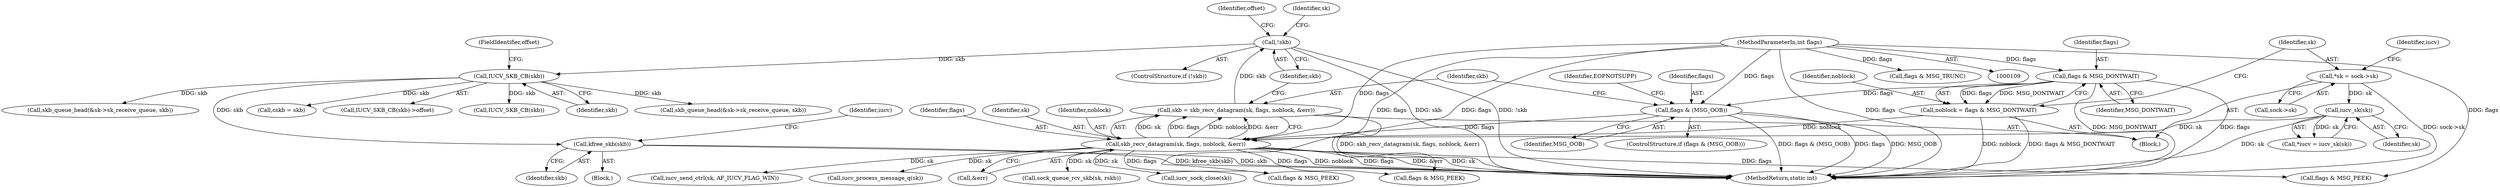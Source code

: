 digraph "0_linux_f3d3342602f8bcbf37d7c46641cb9bca7618eb1c_18@API" {
"1000315" [label="(Call,kfree_skb(skb))"];
"1000203" [label="(Call,IUCV_SKB_CB(skb))"];
"1000187" [label="(Call,!skb)"];
"1000178" [label="(Call,skb = skb_recv_datagram(sk, flags, noblock, &err))"];
"1000180" [label="(Call,skb_recv_datagram(sk, flags, noblock, &err))"];
"1000131" [label="(Call,iucv_sk(sk))"];
"1000123" [label="(Call,*sk = sock->sk)"];
"1000172" [label="(Call,flags & (MSG_OOB))"];
"1000119" [label="(Call,flags & MSG_DONTWAIT)"];
"1000114" [label="(MethodParameterIn,int flags)"];
"1000117" [label="(Call,noblock = flags & MSG_DONTWAIT)"];
"1000205" [label="(FieldIdentifier,offset)"];
"1000201" [label="(Identifier,offset)"];
"1000371" [label="(Call,sock_queue_rcv_skb(sk, rskb))"];
"1000280" [label="(Call,skb_queue_head(&sk->sk_receive_queue, skb))"];
"1000316" [label="(Identifier,skb)"];
"1000315" [label="(Call,kfree_skb(skb))"];
"1000193" [label="(Identifier,sk)"];
"1000182" [label="(Identifier,flags)"];
"1000117" [label="(Call,noblock = flags & MSG_DONTWAIT)"];
"1000119" [label="(Call,flags & MSG_DONTWAIT)"];
"1000203" [label="(Call,IUCV_SKB_CB(skb))"];
"1000320" [label="(Identifier,iucv)"];
"1000179" [label="(Identifier,skb)"];
"1000293" [label="(Block,)"];
"1000342" [label="(Call,iucv_sock_close(sk))"];
"1000174" [label="(Identifier,MSG_OOB)"];
"1000120" [label="(Identifier,flags)"];
"1000171" [label="(ControlStructure,if (flags & (MSG_OOB)))"];
"1000225" [label="(Call,cskb = skb)"];
"1000277" [label="(Call,flags & MSG_PEEK)"];
"1000202" [label="(Call,IUCV_SKB_CB(skb)->offset)"];
"1000239" [label="(Call,flags & MSG_PEEK)"];
"1000187" [label="(Call,!skb)"];
"1000178" [label="(Call,skb = skb_recv_datagram(sk, flags, noblock, &err))"];
"1000180" [label="(Call,skb_recv_datagram(sk, flags, noblock, &err))"];
"1000181" [label="(Identifier,sk)"];
"1000308" [label="(Call,IUCV_SKB_CB(skb))"];
"1000186" [label="(ControlStructure,if (!skb))"];
"1000125" [label="(Call,sock->sk)"];
"1000177" [label="(Identifier,EOPNOTSUPP)"];
"1000131" [label="(Call,iucv_sk(sk))"];
"1000204" [label="(Identifier,skb)"];
"1000242" [label="(Call,skb_queue_head(&sk->sk_receive_queue, skb))"];
"1000290" [label="(Call,flags & MSG_PEEK)"];
"1000424" [label="(Call,iucv_send_ctrl(sk, AF_IUCV_FLAG_WIN))"];
"1000173" [label="(Identifier,flags)"];
"1000132" [label="(Identifier,sk)"];
"1000118" [label="(Identifier,noblock)"];
"1000115" [label="(Block,)"];
"1000460" [label="(MethodReturn,static int)"];
"1000121" [label="(Identifier,MSG_DONTWAIT)"];
"1000114" [label="(MethodParameterIn,int flags)"];
"1000407" [label="(Call,iucv_process_message_q(sk))"];
"1000123" [label="(Call,*sk = sock->sk)"];
"1000184" [label="(Call,&err)"];
"1000130" [label="(Identifier,iucv)"];
"1000124" [label="(Identifier,sk)"];
"1000129" [label="(Call,*iucv = iucv_sk(sk))"];
"1000183" [label="(Identifier,noblock)"];
"1000188" [label="(Identifier,skb)"];
"1000452" [label="(Call,flags & MSG_TRUNC)"];
"1000172" [label="(Call,flags & (MSG_OOB))"];
"1000315" -> "1000293"  [label="AST: "];
"1000315" -> "1000316"  [label="CFG: "];
"1000316" -> "1000315"  [label="AST: "];
"1000320" -> "1000315"  [label="CFG: "];
"1000315" -> "1000460"  [label="DDG: kfree_skb(skb)"];
"1000315" -> "1000460"  [label="DDG: skb"];
"1000203" -> "1000315"  [label="DDG: skb"];
"1000203" -> "1000202"  [label="AST: "];
"1000203" -> "1000204"  [label="CFG: "];
"1000204" -> "1000203"  [label="AST: "];
"1000205" -> "1000203"  [label="CFG: "];
"1000187" -> "1000203"  [label="DDG: skb"];
"1000203" -> "1000225"  [label="DDG: skb"];
"1000203" -> "1000242"  [label="DDG: skb"];
"1000203" -> "1000280"  [label="DDG: skb"];
"1000203" -> "1000308"  [label="DDG: skb"];
"1000187" -> "1000186"  [label="AST: "];
"1000187" -> "1000188"  [label="CFG: "];
"1000188" -> "1000187"  [label="AST: "];
"1000193" -> "1000187"  [label="CFG: "];
"1000201" -> "1000187"  [label="CFG: "];
"1000187" -> "1000460"  [label="DDG: skb"];
"1000187" -> "1000460"  [label="DDG: !skb"];
"1000178" -> "1000187"  [label="DDG: skb"];
"1000178" -> "1000115"  [label="AST: "];
"1000178" -> "1000180"  [label="CFG: "];
"1000179" -> "1000178"  [label="AST: "];
"1000180" -> "1000178"  [label="AST: "];
"1000188" -> "1000178"  [label="CFG: "];
"1000178" -> "1000460"  [label="DDG: skb_recv_datagram(sk, flags, noblock, &err)"];
"1000180" -> "1000178"  [label="DDG: sk"];
"1000180" -> "1000178"  [label="DDG: flags"];
"1000180" -> "1000178"  [label="DDG: noblock"];
"1000180" -> "1000178"  [label="DDG: &err"];
"1000180" -> "1000184"  [label="CFG: "];
"1000181" -> "1000180"  [label="AST: "];
"1000182" -> "1000180"  [label="AST: "];
"1000183" -> "1000180"  [label="AST: "];
"1000184" -> "1000180"  [label="AST: "];
"1000180" -> "1000460"  [label="DDG: flags"];
"1000180" -> "1000460"  [label="DDG: &err"];
"1000180" -> "1000460"  [label="DDG: sk"];
"1000180" -> "1000460"  [label="DDG: noblock"];
"1000131" -> "1000180"  [label="DDG: sk"];
"1000172" -> "1000180"  [label="DDG: flags"];
"1000114" -> "1000180"  [label="DDG: flags"];
"1000117" -> "1000180"  [label="DDG: noblock"];
"1000180" -> "1000239"  [label="DDG: flags"];
"1000180" -> "1000277"  [label="DDG: flags"];
"1000180" -> "1000290"  [label="DDG: flags"];
"1000180" -> "1000342"  [label="DDG: sk"];
"1000180" -> "1000371"  [label="DDG: sk"];
"1000180" -> "1000407"  [label="DDG: sk"];
"1000180" -> "1000424"  [label="DDG: sk"];
"1000131" -> "1000129"  [label="AST: "];
"1000131" -> "1000132"  [label="CFG: "];
"1000132" -> "1000131"  [label="AST: "];
"1000129" -> "1000131"  [label="CFG: "];
"1000131" -> "1000460"  [label="DDG: sk"];
"1000131" -> "1000129"  [label="DDG: sk"];
"1000123" -> "1000131"  [label="DDG: sk"];
"1000123" -> "1000115"  [label="AST: "];
"1000123" -> "1000125"  [label="CFG: "];
"1000124" -> "1000123"  [label="AST: "];
"1000125" -> "1000123"  [label="AST: "];
"1000130" -> "1000123"  [label="CFG: "];
"1000123" -> "1000460"  [label="DDG: sock->sk"];
"1000172" -> "1000171"  [label="AST: "];
"1000172" -> "1000174"  [label="CFG: "];
"1000173" -> "1000172"  [label="AST: "];
"1000174" -> "1000172"  [label="AST: "];
"1000177" -> "1000172"  [label="CFG: "];
"1000179" -> "1000172"  [label="CFG: "];
"1000172" -> "1000460"  [label="DDG: flags & (MSG_OOB)"];
"1000172" -> "1000460"  [label="DDG: flags"];
"1000172" -> "1000460"  [label="DDG: MSG_OOB"];
"1000119" -> "1000172"  [label="DDG: flags"];
"1000114" -> "1000172"  [label="DDG: flags"];
"1000119" -> "1000117"  [label="AST: "];
"1000119" -> "1000121"  [label="CFG: "];
"1000120" -> "1000119"  [label="AST: "];
"1000121" -> "1000119"  [label="AST: "];
"1000117" -> "1000119"  [label="CFG: "];
"1000119" -> "1000460"  [label="DDG: MSG_DONTWAIT"];
"1000119" -> "1000460"  [label="DDG: flags"];
"1000119" -> "1000117"  [label="DDG: flags"];
"1000119" -> "1000117"  [label="DDG: MSG_DONTWAIT"];
"1000114" -> "1000119"  [label="DDG: flags"];
"1000114" -> "1000109"  [label="AST: "];
"1000114" -> "1000460"  [label="DDG: flags"];
"1000114" -> "1000239"  [label="DDG: flags"];
"1000114" -> "1000277"  [label="DDG: flags"];
"1000114" -> "1000290"  [label="DDG: flags"];
"1000114" -> "1000452"  [label="DDG: flags"];
"1000117" -> "1000115"  [label="AST: "];
"1000118" -> "1000117"  [label="AST: "];
"1000124" -> "1000117"  [label="CFG: "];
"1000117" -> "1000460"  [label="DDG: noblock"];
"1000117" -> "1000460"  [label="DDG: flags & MSG_DONTWAIT"];
}
